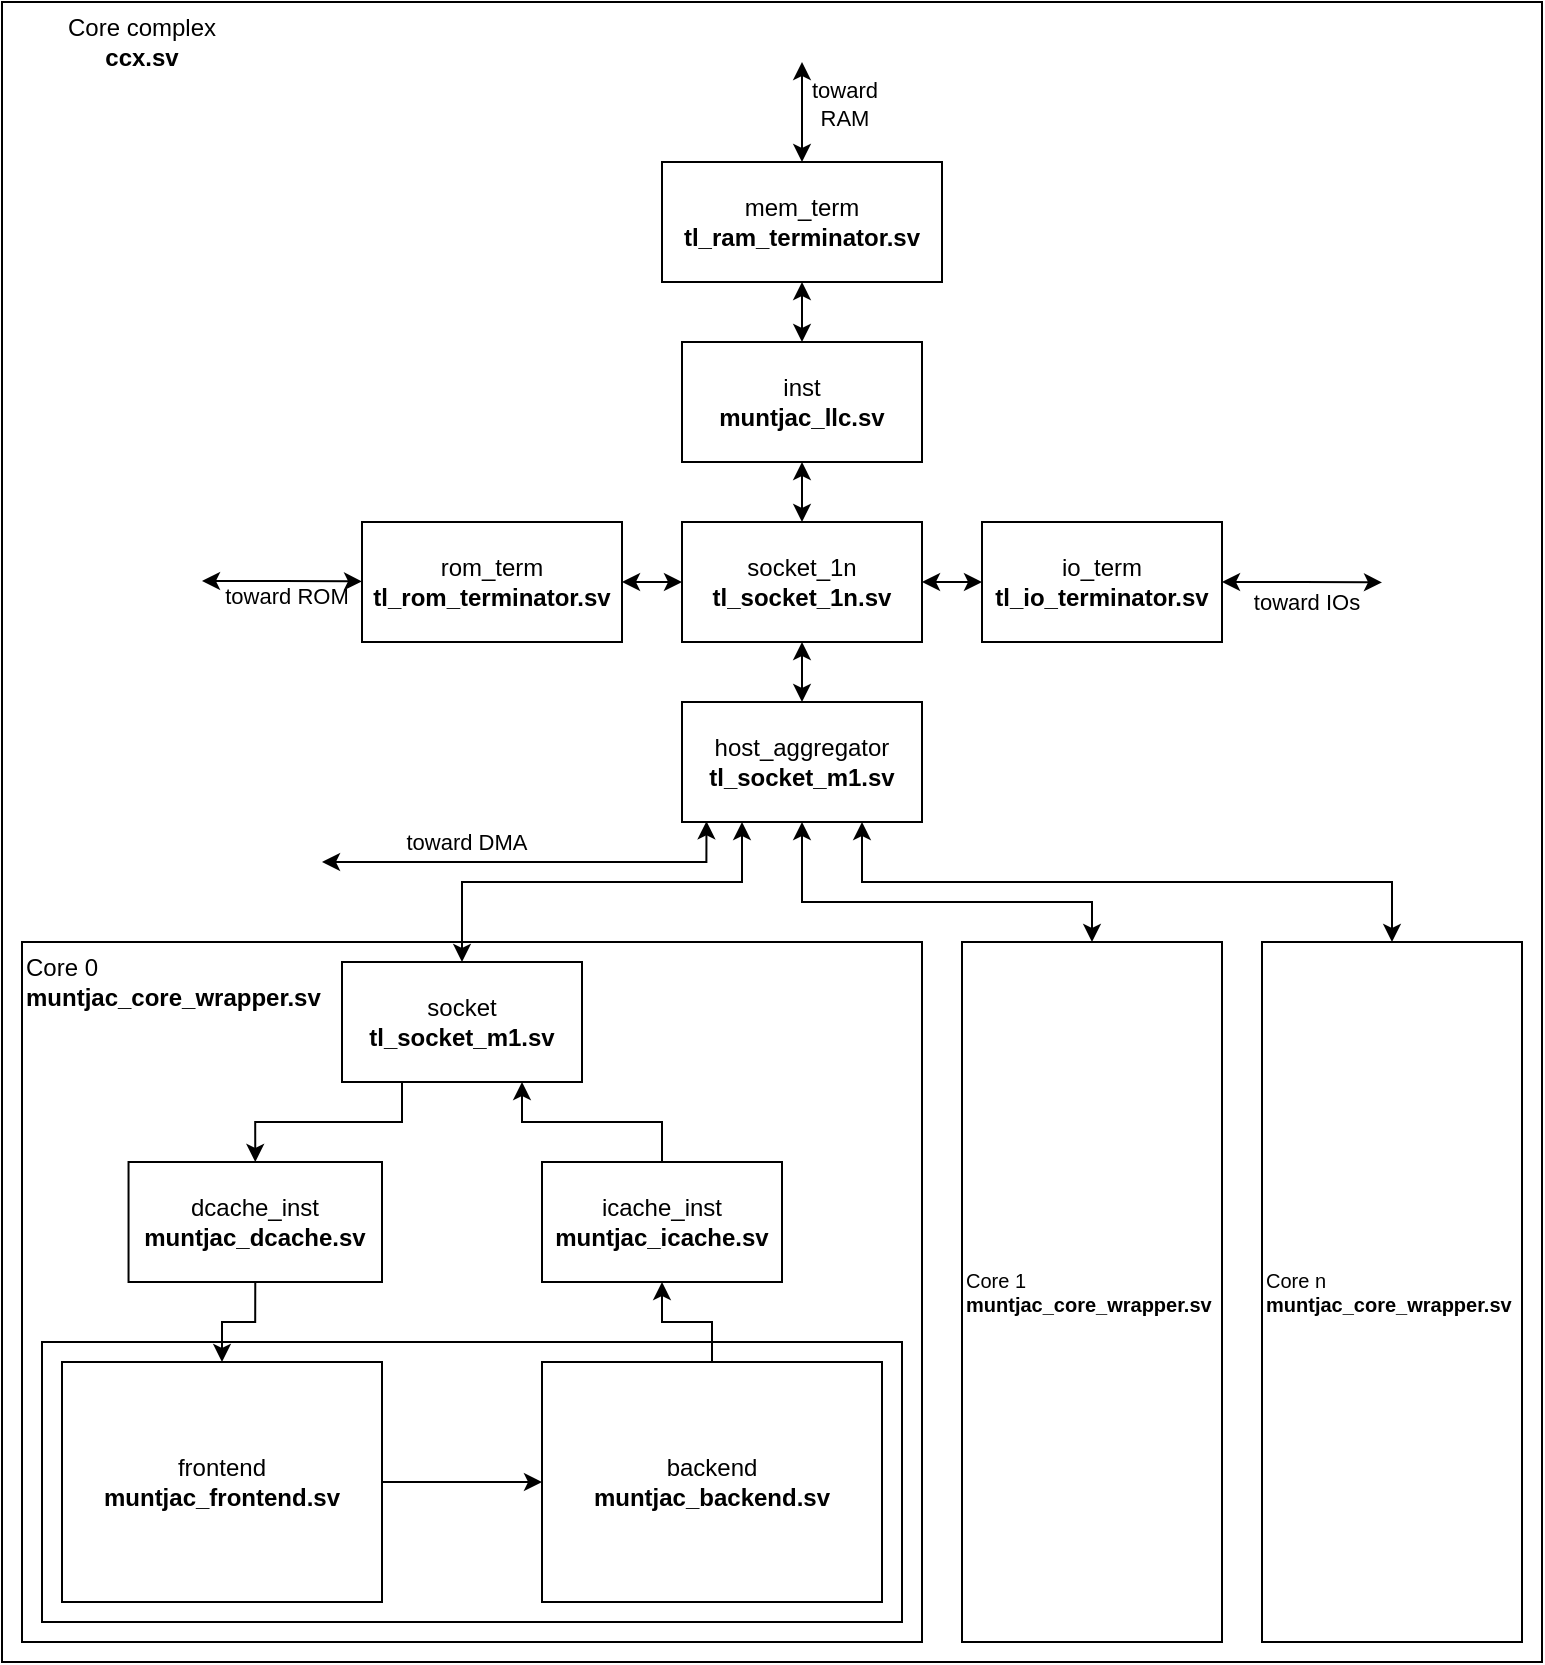<mxfile>
    <diagram name="Page-1" id="gMdg1iN22hnzt_OMKdm1">
        <mxGraphModel dx="980" dy="882" grid="1" gridSize="10" guides="1" tooltips="1" connect="1" arrows="1" fold="1" page="1" pageScale="1" pageWidth="827" pageHeight="1169" background="#ffffff" math="0" shadow="0">
            <root>
                <mxCell id="0"/>
                <mxCell id="1" parent="0"/>
                <mxCell id="oKD6eI-eg3it1qeFJJRR-65" value="" style="group" parent="1" vertex="1" connectable="0">
                    <mxGeometry x="20" y="290" width="770" height="830" as="geometry"/>
                </mxCell>
                <mxCell id="oKD6eI-eg3it1qeFJJRR-60" value="" style="rounded=0;whiteSpace=wrap;html=1;fillColor=none;" parent="oKD6eI-eg3it1qeFJJRR-65" vertex="1">
                    <mxGeometry width="770" height="830" as="geometry"/>
                </mxCell>
                <mxCell id="oKD6eI-eg3it1qeFJJRR-61" value="&lt;div&gt;Core complex&lt;/div&gt;&lt;div&gt;&lt;b&gt;ccx.sv&lt;/b&gt;&lt;br&gt;&lt;/div&gt;" style="text;html=1;align=center;verticalAlign=middle;whiteSpace=wrap;rounded=0;" parent="oKD6eI-eg3it1qeFJJRR-65" vertex="1">
                    <mxGeometry width="140" height="40" as="geometry"/>
                </mxCell>
                <mxCell id="3" style="edgeStyle=orthogonalEdgeStyle;rounded=0;orthogonalLoop=1;jettySize=auto;html=1;startArrow=classic;startFill=1;entryX=0.102;entryY=0.994;entryDx=0;entryDy=0;entryPerimeter=0;" parent="oKD6eI-eg3it1qeFJJRR-65" target="oKD6eI-eg3it1qeFJJRR-32" edge="1">
                    <mxGeometry relative="1" as="geometry">
                        <mxPoint x="240" y="414.95" as="targetPoint"/>
                        <mxPoint x="160" y="430" as="sourcePoint"/>
                        <Array as="points">
                            <mxPoint x="352" y="430"/>
                        </Array>
                    </mxGeometry>
                </mxCell>
                <mxCell id="4" value="toward DMA" style="edgeLabel;html=1;align=center;verticalAlign=middle;resizable=0;points=[];labelBackgroundColor=none;" parent="3" vertex="1" connectable="0">
                    <mxGeometry x="0.18" relative="1" as="geometry">
                        <mxPoint x="-54" y="-10" as="offset"/>
                    </mxGeometry>
                </mxCell>
                <mxCell id="oKD6eI-eg3it1qeFJJRR-4" value="" style="group" parent="1" vertex="1" connectable="0">
                    <mxGeometry x="30" y="720" width="450" height="390" as="geometry"/>
                </mxCell>
                <mxCell id="oKD6eI-eg3it1qeFJJRR-2" value="" style="rounded=0;whiteSpace=wrap;html=1;fillColor=none;" parent="oKD6eI-eg3it1qeFJJRR-4" vertex="1">
                    <mxGeometry y="40" width="450" height="350" as="geometry"/>
                </mxCell>
                <mxCell id="oKD6eI-eg3it1qeFJJRR-16" style="edgeStyle=orthogonalEdgeStyle;rounded=0;orthogonalLoop=1;jettySize=auto;html=1;exitX=0.25;exitY=1;exitDx=0;exitDy=0;entryX=0.5;entryY=0;entryDx=0;entryDy=0;" parent="oKD6eI-eg3it1qeFJJRR-4" source="oKD6eI-eg3it1qeFJJRR-6" target="oKD6eI-eg3it1qeFJJRR-7" edge="1">
                    <mxGeometry relative="1" as="geometry"/>
                </mxCell>
                <mxCell id="oKD6eI-eg3it1qeFJJRR-6" value="&lt;div&gt;socket&lt;/div&gt;&lt;div&gt;&lt;b&gt;tl_socket_m1.sv&lt;/b&gt;&lt;br&gt;&lt;/div&gt;" style="rounded=0;whiteSpace=wrap;html=1;" parent="oKD6eI-eg3it1qeFJJRR-4" vertex="1">
                    <mxGeometry x="160" y="50" width="120" height="60" as="geometry"/>
                </mxCell>
                <mxCell id="oKD6eI-eg3it1qeFJJRR-22" style="edgeStyle=orthogonalEdgeStyle;rounded=0;orthogonalLoop=1;jettySize=auto;html=1;exitX=0.5;exitY=1;exitDx=0;exitDy=0;entryX=0.5;entryY=0;entryDx=0;entryDy=0;" parent="oKD6eI-eg3it1qeFJJRR-4" source="oKD6eI-eg3it1qeFJJRR-7" target="oKD6eI-eg3it1qeFJJRR-20" edge="1">
                    <mxGeometry relative="1" as="geometry"/>
                </mxCell>
                <mxCell id="oKD6eI-eg3it1qeFJJRR-7" value="&lt;div&gt;dcache_inst&lt;/div&gt;&lt;div&gt;&lt;b&gt;muntjac_dcache.sv&lt;/b&gt;&lt;br&gt;&lt;/div&gt;" style="rounded=0;whiteSpace=wrap;html=1;" parent="oKD6eI-eg3it1qeFJJRR-4" vertex="1">
                    <mxGeometry x="53.27" y="150" width="126.73" height="60" as="geometry"/>
                </mxCell>
                <mxCell id="oKD6eI-eg3it1qeFJJRR-17" style="edgeStyle=orthogonalEdgeStyle;rounded=0;orthogonalLoop=1;jettySize=auto;html=1;exitX=0.5;exitY=0;exitDx=0;exitDy=0;entryX=0.75;entryY=1;entryDx=0;entryDy=0;" parent="oKD6eI-eg3it1qeFJJRR-4" source="oKD6eI-eg3it1qeFJJRR-8" target="oKD6eI-eg3it1qeFJJRR-6" edge="1">
                    <mxGeometry relative="1" as="geometry"/>
                </mxCell>
                <mxCell id="oKD6eI-eg3it1qeFJJRR-8" value="&lt;div&gt;icache_inst&lt;/div&gt;&lt;div&gt;&lt;b&gt;muntjac_icache.sv&lt;/b&gt;&lt;br&gt;&lt;/div&gt;" style="rounded=0;whiteSpace=wrap;html=1;" parent="oKD6eI-eg3it1qeFJJRR-4" vertex="1">
                    <mxGeometry x="260" y="150" width="120" height="60" as="geometry"/>
                </mxCell>
                <mxCell id="oKD6eI-eg3it1qeFJJRR-19" value="" style="rounded=0;whiteSpace=wrap;html=1;fillColor=none;" parent="oKD6eI-eg3it1qeFJJRR-4" vertex="1">
                    <mxGeometry x="10" y="240" width="430" height="140" as="geometry"/>
                </mxCell>
                <mxCell id="oKD6eI-eg3it1qeFJJRR-23" style="edgeStyle=orthogonalEdgeStyle;rounded=0;orthogonalLoop=1;jettySize=auto;html=1;exitX=1;exitY=0.5;exitDx=0;exitDy=0;entryX=0;entryY=0.5;entryDx=0;entryDy=0;" parent="oKD6eI-eg3it1qeFJJRR-4" source="oKD6eI-eg3it1qeFJJRR-20" target="oKD6eI-eg3it1qeFJJRR-21" edge="1">
                    <mxGeometry relative="1" as="geometry"/>
                </mxCell>
                <mxCell id="oKD6eI-eg3it1qeFJJRR-20" value="&lt;div&gt;frontend&lt;/div&gt;&lt;div&gt;&lt;b&gt;muntjac_frontend.sv&lt;/b&gt;&lt;br&gt;&lt;/div&gt;" style="rounded=0;whiteSpace=wrap;html=1;" parent="oKD6eI-eg3it1qeFJJRR-4" vertex="1">
                    <mxGeometry x="20" y="250" width="160" height="120" as="geometry"/>
                </mxCell>
                <mxCell id="oKD6eI-eg3it1qeFJJRR-24" style="edgeStyle=orthogonalEdgeStyle;rounded=0;orthogonalLoop=1;jettySize=auto;html=1;exitX=0.5;exitY=0;exitDx=0;exitDy=0;entryX=0.5;entryY=1;entryDx=0;entryDy=0;" parent="oKD6eI-eg3it1qeFJJRR-4" source="oKD6eI-eg3it1qeFJJRR-21" target="oKD6eI-eg3it1qeFJJRR-8" edge="1">
                    <mxGeometry relative="1" as="geometry"/>
                </mxCell>
                <mxCell id="oKD6eI-eg3it1qeFJJRR-21" value="&lt;div&gt;backend&lt;/div&gt;&lt;div&gt;&lt;b&gt;muntjac_backend.sv&lt;/b&gt;&lt;br&gt;&lt;/div&gt;" style="rounded=0;whiteSpace=wrap;html=1;" parent="oKD6eI-eg3it1qeFJJRR-4" vertex="1">
                    <mxGeometry x="260" y="250" width="170" height="120" as="geometry"/>
                </mxCell>
                <mxCell id="oKD6eI-eg3it1qeFJJRR-3" value="&lt;div align=&quot;left&quot;&gt;Core 0&lt;br&gt;&lt;/div&gt;&lt;div&gt;&lt;b&gt;muntjac_core_wrapper.sv&lt;/b&gt;&lt;br&gt;&lt;/div&gt;" style="text;html=1;align=left;verticalAlign=middle;whiteSpace=wrap;rounded=0;" parent="oKD6eI-eg3it1qeFJJRR-4" vertex="1">
                    <mxGeometry y="40" width="150" height="40" as="geometry"/>
                </mxCell>
                <mxCell id="oKD6eI-eg3it1qeFJJRR-33" style="edgeStyle=orthogonalEdgeStyle;rounded=0;orthogonalLoop=1;jettySize=auto;html=1;exitX=0.25;exitY=1;exitDx=0;exitDy=0;entryX=0.5;entryY=0;entryDx=0;entryDy=0;startArrow=classic;startFill=1;" parent="1" source="oKD6eI-eg3it1qeFJJRR-32" target="oKD6eI-eg3it1qeFJJRR-6" edge="1">
                    <mxGeometry relative="1" as="geometry">
                        <Array as="points">
                            <mxPoint x="390" y="730"/>
                            <mxPoint x="250" y="730"/>
                        </Array>
                    </mxGeometry>
                </mxCell>
                <mxCell id="oKD6eI-eg3it1qeFJJRR-32" value="&lt;div&gt;host_aggregator&lt;/div&gt;&lt;div&gt;&lt;b&gt;tl_socket_m1.sv&lt;/b&gt;&lt;br&gt;&lt;/div&gt;" style="rounded=0;whiteSpace=wrap;html=1;fillColor=none;" parent="1" vertex="1">
                    <mxGeometry x="360" y="640" width="120" height="60" as="geometry"/>
                </mxCell>
                <mxCell id="oKD6eI-eg3it1qeFJJRR-36" style="edgeStyle=orthogonalEdgeStyle;rounded=0;orthogonalLoop=1;jettySize=auto;html=1;exitX=0.5;exitY=1;exitDx=0;exitDy=0;startArrow=classic;startFill=1;" parent="1" source="oKD6eI-eg3it1qeFJJRR-32" target="oKD6eI-eg3it1qeFJJRR-26" edge="1">
                    <mxGeometry relative="1" as="geometry">
                        <mxPoint x="400" y="650" as="sourcePoint"/>
                        <mxPoint x="260" y="780" as="targetPoint"/>
                        <Array as="points">
                            <mxPoint x="420" y="740"/>
                            <mxPoint x="565" y="740"/>
                        </Array>
                    </mxGeometry>
                </mxCell>
                <mxCell id="oKD6eI-eg3it1qeFJJRR-37" style="edgeStyle=orthogonalEdgeStyle;rounded=0;orthogonalLoop=1;jettySize=auto;html=1;exitX=0.75;exitY=1;exitDx=0;exitDy=0;startArrow=classic;startFill=1;" parent="1" source="oKD6eI-eg3it1qeFJJRR-32" target="oKD6eI-eg3it1qeFJJRR-27" edge="1">
                    <mxGeometry relative="1" as="geometry">
                        <mxPoint x="430" y="650" as="sourcePoint"/>
                        <mxPoint x="575" y="770" as="targetPoint"/>
                        <Array as="points">
                            <mxPoint x="450" y="730"/>
                            <mxPoint x="715" y="730"/>
                        </Array>
                    </mxGeometry>
                </mxCell>
                <mxCell id="oKD6eI-eg3it1qeFJJRR-38" value="" style="group" parent="1" vertex="1" connectable="0">
                    <mxGeometry x="500" y="760" width="130" height="350" as="geometry"/>
                </mxCell>
                <mxCell id="oKD6eI-eg3it1qeFJJRR-26" value="" style="rounded=0;whiteSpace=wrap;html=1;fillColor=none;" parent="oKD6eI-eg3it1qeFJJRR-38" vertex="1">
                    <mxGeometry width="130" height="350" as="geometry"/>
                </mxCell>
                <mxCell id="oKD6eI-eg3it1qeFJJRR-28" value="&lt;div style=&quot;font-size: 10px;&quot; align=&quot;left&quot;&gt;Core 1&lt;br&gt;&lt;/div&gt;&lt;div style=&quot;font-size: 10px;&quot;&gt;&lt;b style=&quot;font-size: 10px;&quot;&gt;muntjac_core_wrapper.sv&lt;/b&gt;&lt;br style=&quot;font-size: 10px;&quot;&gt;&lt;/div&gt;" style="text;html=1;align=left;verticalAlign=middle;whiteSpace=wrap;rounded=0;fontSize=10;" parent="oKD6eI-eg3it1qeFJJRR-38" vertex="1">
                    <mxGeometry y="155" width="130" height="40" as="geometry"/>
                </mxCell>
                <mxCell id="oKD6eI-eg3it1qeFJJRR-39" value="" style="group" parent="1" vertex="1" connectable="0">
                    <mxGeometry x="650" y="760" width="130" height="350" as="geometry"/>
                </mxCell>
                <mxCell id="oKD6eI-eg3it1qeFJJRR-27" value="" style="rounded=0;whiteSpace=wrap;html=1;fillColor=none;" parent="oKD6eI-eg3it1qeFJJRR-39" vertex="1">
                    <mxGeometry width="130" height="350" as="geometry"/>
                </mxCell>
                <mxCell id="oKD6eI-eg3it1qeFJJRR-29" value="&lt;div style=&quot;font-size: 10px;&quot; align=&quot;left&quot;&gt;Core n&lt;br&gt;&lt;/div&gt;&lt;div style=&quot;font-size: 10px;&quot;&gt;&lt;b style=&quot;font-size: 10px;&quot;&gt;muntjac_core_wrapper.sv&lt;/b&gt;&lt;br style=&quot;font-size: 10px;&quot;&gt;&lt;/div&gt;" style="text;html=1;align=left;verticalAlign=middle;whiteSpace=wrap;rounded=0;fontSize=10;" parent="oKD6eI-eg3it1qeFJJRR-39" vertex="1">
                    <mxGeometry y="155" width="130" height="40" as="geometry"/>
                </mxCell>
                <mxCell id="oKD6eI-eg3it1qeFJJRR-41" style="edgeStyle=orthogonalEdgeStyle;rounded=0;orthogonalLoop=1;jettySize=auto;html=1;exitX=0.5;exitY=1;exitDx=0;exitDy=0;entryX=0.5;entryY=0;entryDx=0;entryDy=0;startArrow=classic;startFill=1;" parent="1" source="oKD6eI-eg3it1qeFJJRR-40" target="oKD6eI-eg3it1qeFJJRR-32" edge="1">
                    <mxGeometry relative="1" as="geometry"/>
                </mxCell>
                <mxCell id="oKD6eI-eg3it1qeFJJRR-40" value="&lt;div&gt;socket_1n&lt;br&gt;&lt;/div&gt;&lt;div&gt;&lt;b&gt;tl_socket_1n.sv&lt;/b&gt;&lt;br&gt;&lt;/div&gt;" style="rounded=0;whiteSpace=wrap;html=1;fillColor=none;" parent="1" vertex="1">
                    <mxGeometry x="360" y="550" width="120" height="60" as="geometry"/>
                </mxCell>
                <mxCell id="oKD6eI-eg3it1qeFJJRR-42" value="&lt;div&gt;inst&lt;br&gt;&lt;/div&gt;&lt;div&gt;&lt;b&gt;muntjac_llc.sv&lt;/b&gt;&lt;br&gt;&lt;/div&gt;" style="rounded=0;whiteSpace=wrap;html=1;fillColor=none;" parent="1" vertex="1">
                    <mxGeometry x="360" y="460" width="120" height="60" as="geometry"/>
                </mxCell>
                <mxCell id="oKD6eI-eg3it1qeFJJRR-43" style="edgeStyle=orthogonalEdgeStyle;rounded=0;orthogonalLoop=1;jettySize=auto;html=1;exitX=0.5;exitY=1;exitDx=0;exitDy=0;startArrow=classic;startFill=1;" parent="1" source="oKD6eI-eg3it1qeFJJRR-42" edge="1">
                    <mxGeometry relative="1" as="geometry">
                        <mxPoint x="430" y="620" as="sourcePoint"/>
                        <mxPoint x="420" y="550" as="targetPoint"/>
                    </mxGeometry>
                </mxCell>
                <mxCell id="oKD6eI-eg3it1qeFJJRR-49" style="edgeStyle=orthogonalEdgeStyle;rounded=0;orthogonalLoop=1;jettySize=auto;html=1;exitX=0;exitY=0.5;exitDx=0;exitDy=0;entryX=1;entryY=0.5;entryDx=0;entryDy=0;startArrow=classic;startFill=1;" parent="1" source="oKD6eI-eg3it1qeFJJRR-47" target="oKD6eI-eg3it1qeFJJRR-40" edge="1">
                    <mxGeometry relative="1" as="geometry"/>
                </mxCell>
                <mxCell id="oKD6eI-eg3it1qeFJJRR-50" style="edgeStyle=orthogonalEdgeStyle;rounded=0;orthogonalLoop=1;jettySize=auto;html=1;exitX=1;exitY=0.5;exitDx=0;exitDy=0;startArrow=classic;startFill=1;" parent="1" source="oKD6eI-eg3it1qeFJJRR-47" edge="1">
                    <mxGeometry relative="1" as="geometry">
                        <mxPoint x="710" y="580.19" as="targetPoint"/>
                    </mxGeometry>
                </mxCell>
                <mxCell id="oKD6eI-eg3it1qeFJJRR-51" value="toward IOs" style="edgeLabel;html=1;align=center;verticalAlign=middle;resizable=0;points=[];labelBackgroundColor=none;" parent="oKD6eI-eg3it1qeFJJRR-50" vertex="1" connectable="0">
                    <mxGeometry x="0.18" relative="1" as="geometry">
                        <mxPoint x="-5" y="9" as="offset"/>
                    </mxGeometry>
                </mxCell>
                <mxCell id="oKD6eI-eg3it1qeFJJRR-47" value="&lt;div&gt;io_term&lt;br&gt;&lt;/div&gt;&lt;div&gt;&lt;b&gt;tl_io_terminator.sv&lt;/b&gt;&lt;br&gt;&lt;/div&gt;" style="rounded=0;whiteSpace=wrap;html=1;fillColor=none;" parent="1" vertex="1">
                    <mxGeometry x="510" y="550" width="120" height="60" as="geometry"/>
                </mxCell>
                <mxCell id="oKD6eI-eg3it1qeFJJRR-58" style="edgeStyle=orthogonalEdgeStyle;rounded=0;orthogonalLoop=1;jettySize=auto;html=1;exitX=0.5;exitY=0;exitDx=0;exitDy=0;startArrow=classic;startFill=1;" parent="1" source="oKD6eI-eg3it1qeFJJRR-52" edge="1">
                    <mxGeometry relative="1" as="geometry">
                        <mxPoint x="420" y="320" as="targetPoint"/>
                    </mxGeometry>
                </mxCell>
                <mxCell id="oKD6eI-eg3it1qeFJJRR-59" value="&lt;div&gt;toward&lt;/div&gt;&lt;div&gt;RAM&lt;/div&gt;" style="edgeLabel;html=1;align=center;verticalAlign=middle;resizable=0;points=[];" parent="oKD6eI-eg3it1qeFJJRR-58" vertex="1" connectable="0">
                    <mxGeometry x="0.314" relative="1" as="geometry">
                        <mxPoint x="20" y="3" as="offset"/>
                    </mxGeometry>
                </mxCell>
                <mxCell id="oKD6eI-eg3it1qeFJJRR-52" value="&lt;div&gt;mem_term&lt;br&gt;&lt;/div&gt;&lt;div&gt;&lt;b&gt;tl_ram_terminator.sv&lt;/b&gt;&lt;br&gt;&lt;/div&gt;" style="rounded=0;whiteSpace=wrap;html=1;fillColor=none;" parent="1" vertex="1">
                    <mxGeometry x="350" y="370" width="140" height="60" as="geometry"/>
                </mxCell>
                <mxCell id="oKD6eI-eg3it1qeFJJRR-53" style="edgeStyle=orthogonalEdgeStyle;rounded=0;orthogonalLoop=1;jettySize=auto;html=1;exitX=0.5;exitY=1;exitDx=0;exitDy=0;startArrow=classic;startFill=1;entryX=0.5;entryY=0;entryDx=0;entryDy=0;" parent="1" source="oKD6eI-eg3it1qeFJJRR-52" target="oKD6eI-eg3it1qeFJJRR-42" edge="1">
                    <mxGeometry relative="1" as="geometry">
                        <mxPoint x="430" y="530" as="sourcePoint"/>
                        <mxPoint x="440" y="450" as="targetPoint"/>
                    </mxGeometry>
                </mxCell>
                <mxCell id="oKD6eI-eg3it1qeFJJRR-54" value="&lt;div&gt;rom_term&lt;br&gt;&lt;/div&gt;&lt;div&gt;&lt;b&gt;tl_rom_terminator.sv&lt;/b&gt;&lt;br&gt;&lt;/div&gt;" style="rounded=0;whiteSpace=wrap;html=1;fillColor=none;" parent="1" vertex="1">
                    <mxGeometry x="200" y="550" width="130" height="60" as="geometry"/>
                </mxCell>
                <mxCell id="oKD6eI-eg3it1qeFJJRR-55" style="edgeStyle=orthogonalEdgeStyle;rounded=0;orthogonalLoop=1;jettySize=auto;html=1;exitX=0;exitY=0.5;exitDx=0;exitDy=0;entryX=1;entryY=0.5;entryDx=0;entryDy=0;startArrow=classic;startFill=1;" parent="1" source="oKD6eI-eg3it1qeFJJRR-40" target="oKD6eI-eg3it1qeFJJRR-54" edge="1">
                    <mxGeometry relative="1" as="geometry">
                        <mxPoint x="520" y="590" as="sourcePoint"/>
                        <mxPoint x="490" y="590" as="targetPoint"/>
                    </mxGeometry>
                </mxCell>
                <mxCell id="oKD6eI-eg3it1qeFJJRR-56" style="edgeStyle=orthogonalEdgeStyle;rounded=0;orthogonalLoop=1;jettySize=auto;html=1;exitX=1;exitY=0.5;exitDx=0;exitDy=0;startArrow=classic;startFill=1;" parent="1" edge="1">
                    <mxGeometry relative="1" as="geometry">
                        <mxPoint x="200" y="579.69" as="targetPoint"/>
                        <mxPoint x="120" y="579.5" as="sourcePoint"/>
                        <Array as="points">
                            <mxPoint x="160" y="580"/>
                            <mxPoint x="200" y="580"/>
                        </Array>
                    </mxGeometry>
                </mxCell>
                <mxCell id="oKD6eI-eg3it1qeFJJRR-57" value="toward ROM" style="edgeLabel;html=1;align=center;verticalAlign=middle;resizable=0;points=[];labelBackgroundColor=none;" parent="oKD6eI-eg3it1qeFJJRR-56" vertex="1" connectable="0">
                    <mxGeometry x="0.18" relative="1" as="geometry">
                        <mxPoint x="-5" y="7" as="offset"/>
                    </mxGeometry>
                </mxCell>
            </root>
        </mxGraphModel>
    </diagram>
</mxfile>